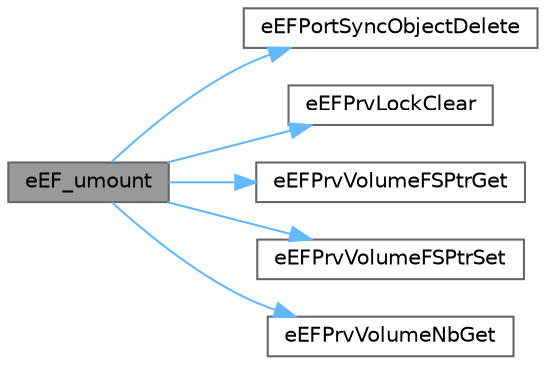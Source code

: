 digraph "eEF_umount"
{
 // LATEX_PDF_SIZE
  bgcolor="transparent";
  edge [fontname=Helvetica,fontsize=10,labelfontname=Helvetica,labelfontsize=10];
  node [fontname=Helvetica,fontsize=10,shape=box,height=0.2,width=0.4];
  rankdir="LR";
  Node1 [id="Node000001",label="eEF_umount",height=0.2,width=0.4,color="gray40", fillcolor="grey60", style="filled", fontcolor="black",tooltip="Unmount a Logical Drive."];
  Node1 -> Node2 [id="edge1_Node000001_Node000002",color="steelblue1",style="solid",tooltip=" "];
  Node2 [id="Node000002",label="eEFPortSyncObjectDelete",height=0.2,width=0.4,color="grey40", fillcolor="white", style="filled",URL="$ef__port__system_8c.html#a6161c3b8b6aec92a5fcebd19ccd26cea",tooltip="Delete a Synchronization Object This function is called in f_mount() function to delete a synchroniza..."];
  Node1 -> Node3 [id="edge2_Node000001_Node000003",color="steelblue1",style="solid",tooltip=" "];
  Node3 [id="Node000003",label="eEFPrvLockClear",height=0.2,width=0.4,color="grey40", fillcolor="white", style="filled",URL="$ef__prv__file__lock_8c.html#a7a17b9681c29fa887456ad65f1643abe",tooltip="Clear lock entries of the volume."];
  Node1 -> Node4 [id="edge3_Node000001_Node000004",color="steelblue1",style="solid",tooltip=" "];
  Node4 [id="Node000004",label="eEFPrvVolumeFSPtrGet",height=0.2,width=0.4,color="grey40", fillcolor="white", style="filled",URL="$ef__prv__volume__mount_8c.html#a589b6ba2206fff5db7148dc11d6a4fa5",tooltip="Determine filesystem object from volume number."];
  Node1 -> Node5 [id="edge4_Node000001_Node000005",color="steelblue1",style="solid",tooltip=" "];
  Node5 [id="Node000005",label="eEFPrvVolumeFSPtrSet",height=0.2,width=0.4,color="grey40", fillcolor="white", style="filled",URL="$ef__prv__volume__mount_8c.html#a5bf1da5557975f08a0eddefca26e5b09",tooltip="Set filesystem object pointer associated with volume number."];
  Node1 -> Node6 [id="edge5_Node000001_Node000006",color="steelblue1",style="solid",tooltip=" "];
  Node6 [id="Node000006",label="eEFPrvVolumeNbGet",height=0.2,width=0.4,color="grey40", fillcolor="white", style="filled",URL="$ef__prv__volume__nb_8c.html#ae2bd15ca8bfef7ee05689f52e92a8f22",tooltip="Get volume number from path name."];
}

